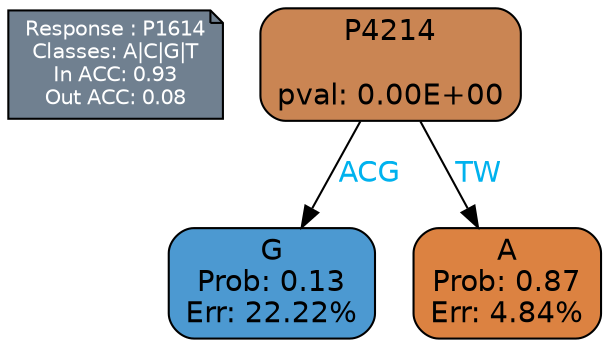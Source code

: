 digraph Tree {
node [shape=box, style="filled, rounded", color="black", fontname=helvetica] ;
graph [ranksep=equally, splines=polylines, bgcolor=transparent, dpi=600] ;
edge [fontname=helvetica] ;
LEGEND [label="Response : P1614
Classes: A|C|G|T
In ACC: 0.93
Out ACC: 0.08
",shape=note,align=left,style=filled,fillcolor="slategray",fontcolor="white",fontsize=10];1 [label="P4214

pval: 0.00E+00", fillcolor="#ca8553"] ;
2 [label="G
Prob: 0.13
Err: 22.22%", fillcolor="#4c99d1"] ;
3 [label="A
Prob: 0.87
Err: 4.84%", fillcolor="#dc8241"] ;
1 -> 2 [label="ACG",fontcolor=deepskyblue2] ;
1 -> 3 [label="TW",fontcolor=deepskyblue2] ;
{rank = same; 2;3;}{rank = same; LEGEND;1;}}